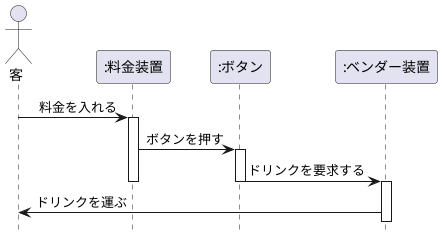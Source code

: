 @startuml 自動販売機システム
Actor 客 as user
hide footbox
participant ":料金装置" as toll
participant ":ボタン" as button
participant ":ベンダー装置" as vendor


user -> toll :　料金を入れる
activate toll
toll -> button : ボタンを押す
activate button
button -> vendor : ドリンクを要求する
deactivate toll
deactivate button

activate vendor
vendor -> user : ドリンクを運ぶ

@enduml
